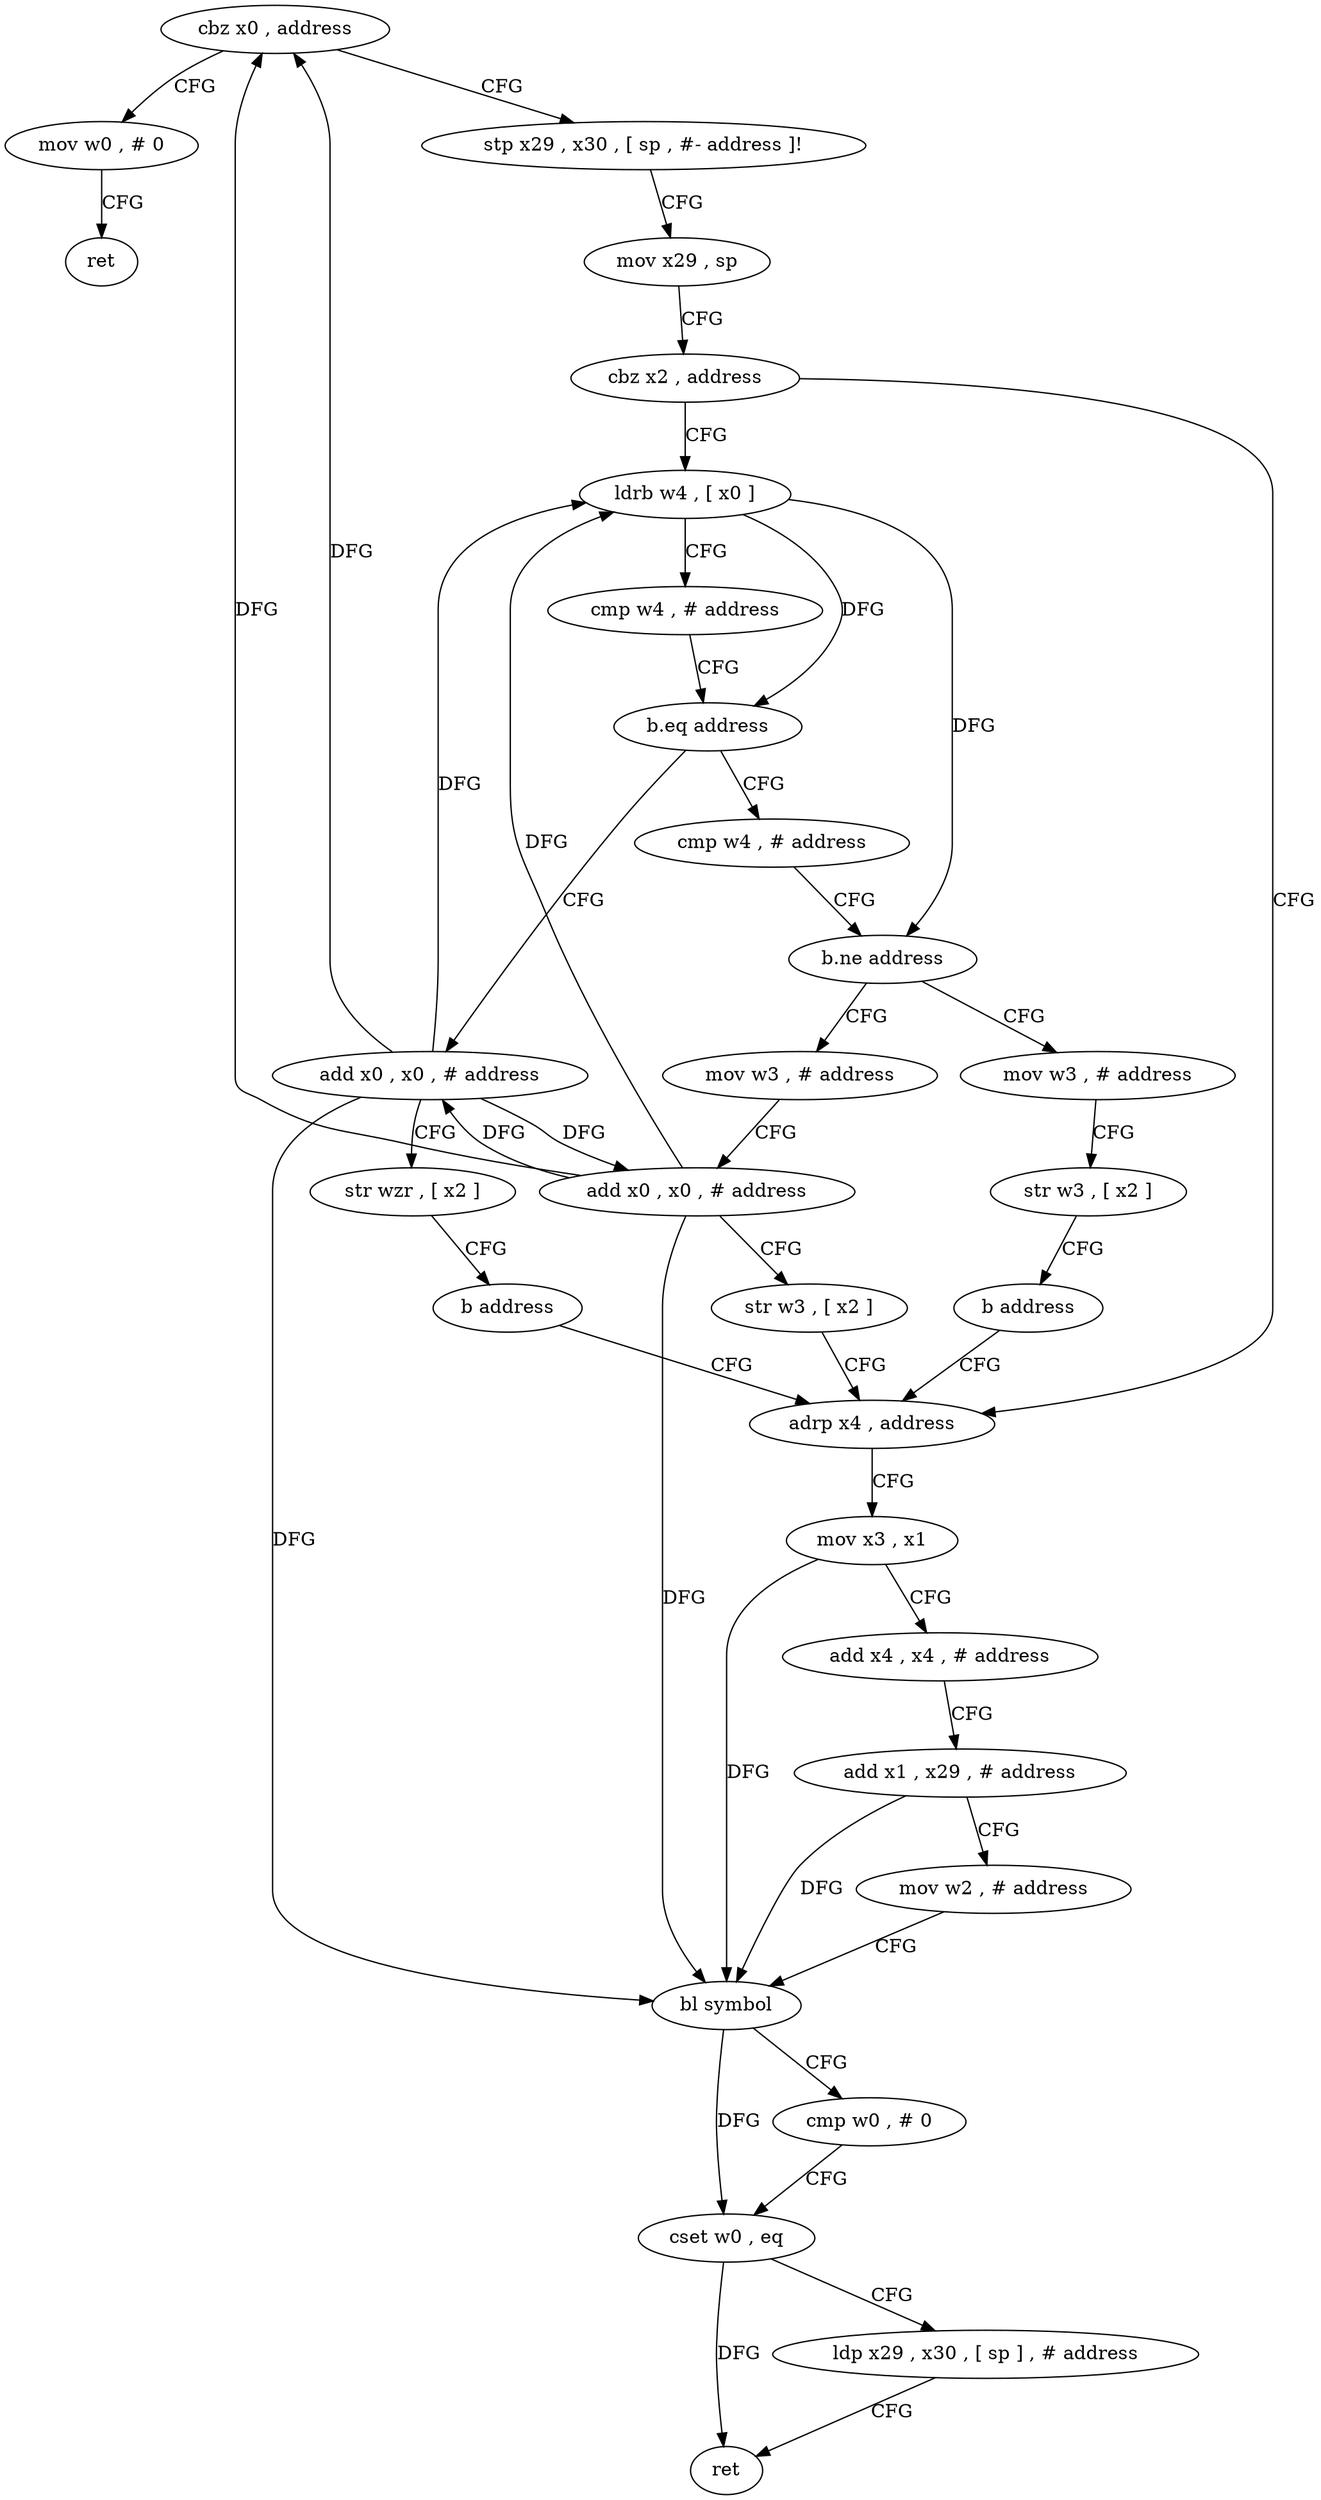 digraph "func" {
"4246424" [label = "cbz x0 , address" ]
"4246544" [label = "mov w0 , # 0" ]
"4246428" [label = "stp x29 , x30 , [ sp , #- address ]!" ]
"4246548" [label = "ret" ]
"4246432" [label = "mov x29 , sp" ]
"4246436" [label = "cbz x2 , address" ]
"4246472" [label = "adrp x4 , address" ]
"4246440" [label = "ldrb w4 , [ x0 ]" ]
"4246476" [label = "mov x3 , x1" ]
"4246480" [label = "add x4 , x4 , # address" ]
"4246484" [label = "add x1 , x29 , # address" ]
"4246488" [label = "mov w2 , # address" ]
"4246492" [label = "bl symbol" ]
"4246496" [label = "cmp w0 , # 0" ]
"4246500" [label = "cset w0 , eq" ]
"4246504" [label = "ldp x29 , x30 , [ sp ] , # address" ]
"4246508" [label = "ret" ]
"4246444" [label = "cmp w4 , # address" ]
"4246448" [label = "b.eq address" ]
"4246528" [label = "add x0 , x0 , # address" ]
"4246452" [label = "cmp w4 , # address" ]
"4246532" [label = "str wzr , [ x2 ]" ]
"4246536" [label = "b address" ]
"4246456" [label = "b.ne address" ]
"4246512" [label = "mov w3 , # address" ]
"4246460" [label = "mov w3 , # address" ]
"4246516" [label = "str w3 , [ x2 ]" ]
"4246520" [label = "b address" ]
"4246464" [label = "add x0 , x0 , # address" ]
"4246468" [label = "str w3 , [ x2 ]" ]
"4246424" -> "4246544" [ label = "CFG" ]
"4246424" -> "4246428" [ label = "CFG" ]
"4246544" -> "4246548" [ label = "CFG" ]
"4246428" -> "4246432" [ label = "CFG" ]
"4246432" -> "4246436" [ label = "CFG" ]
"4246436" -> "4246472" [ label = "CFG" ]
"4246436" -> "4246440" [ label = "CFG" ]
"4246472" -> "4246476" [ label = "CFG" ]
"4246440" -> "4246444" [ label = "CFG" ]
"4246440" -> "4246448" [ label = "DFG" ]
"4246440" -> "4246456" [ label = "DFG" ]
"4246476" -> "4246480" [ label = "CFG" ]
"4246476" -> "4246492" [ label = "DFG" ]
"4246480" -> "4246484" [ label = "CFG" ]
"4246484" -> "4246488" [ label = "CFG" ]
"4246484" -> "4246492" [ label = "DFG" ]
"4246488" -> "4246492" [ label = "CFG" ]
"4246492" -> "4246496" [ label = "CFG" ]
"4246492" -> "4246500" [ label = "DFG" ]
"4246496" -> "4246500" [ label = "CFG" ]
"4246500" -> "4246504" [ label = "CFG" ]
"4246500" -> "4246508" [ label = "DFG" ]
"4246504" -> "4246508" [ label = "CFG" ]
"4246444" -> "4246448" [ label = "CFG" ]
"4246448" -> "4246528" [ label = "CFG" ]
"4246448" -> "4246452" [ label = "CFG" ]
"4246528" -> "4246532" [ label = "CFG" ]
"4246528" -> "4246424" [ label = "DFG" ]
"4246528" -> "4246440" [ label = "DFG" ]
"4246528" -> "4246492" [ label = "DFG" ]
"4246528" -> "4246464" [ label = "DFG" ]
"4246452" -> "4246456" [ label = "CFG" ]
"4246532" -> "4246536" [ label = "CFG" ]
"4246536" -> "4246472" [ label = "CFG" ]
"4246456" -> "4246512" [ label = "CFG" ]
"4246456" -> "4246460" [ label = "CFG" ]
"4246512" -> "4246516" [ label = "CFG" ]
"4246460" -> "4246464" [ label = "CFG" ]
"4246516" -> "4246520" [ label = "CFG" ]
"4246520" -> "4246472" [ label = "CFG" ]
"4246464" -> "4246468" [ label = "CFG" ]
"4246464" -> "4246424" [ label = "DFG" ]
"4246464" -> "4246440" [ label = "DFG" ]
"4246464" -> "4246528" [ label = "DFG" ]
"4246464" -> "4246492" [ label = "DFG" ]
"4246468" -> "4246472" [ label = "CFG" ]
}
